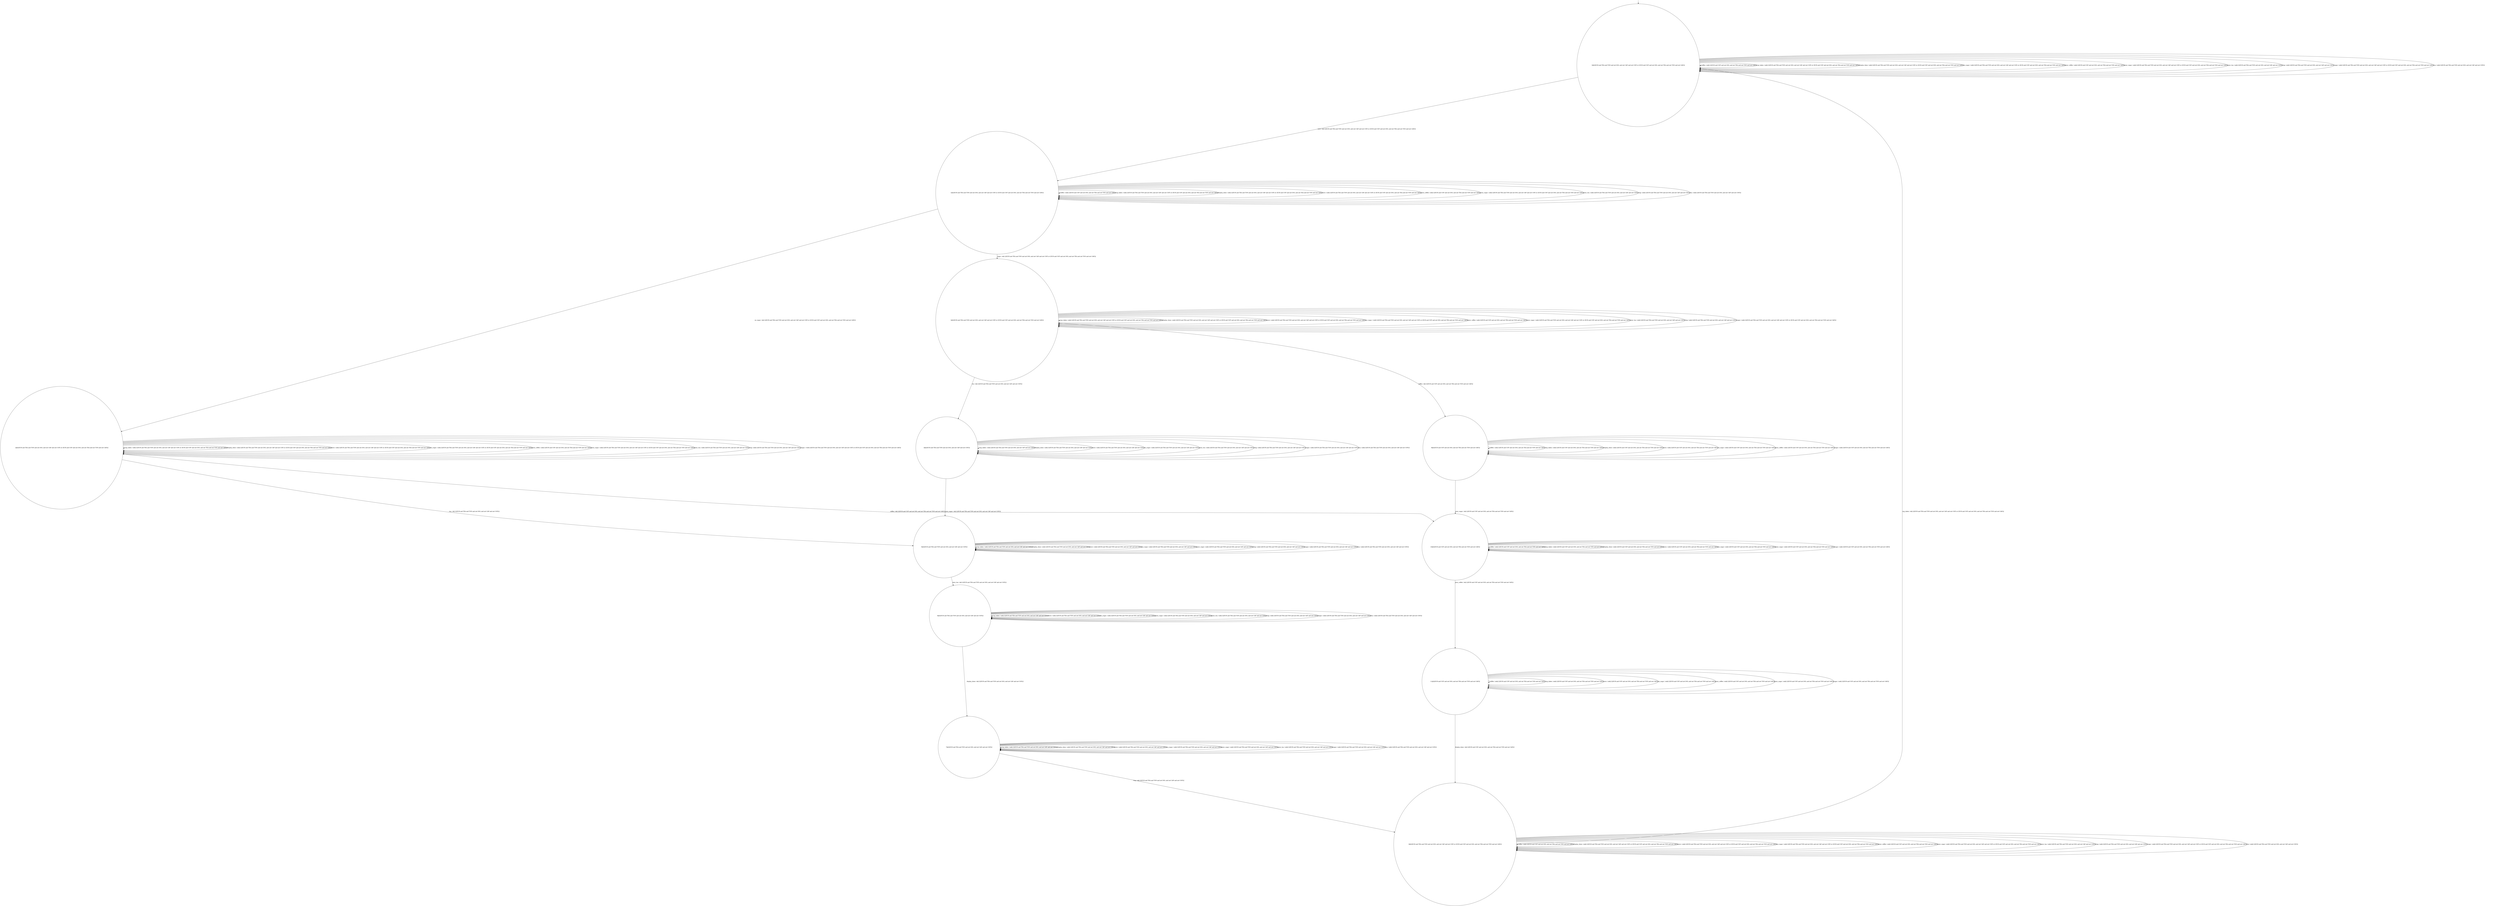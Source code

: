 digraph g {
	edge [lblstyle="above, sloped"];
	s0 [shape="circle" label="0@[((EUR and TEA and TON and not DOL and not CAP and not COF) or (EUR and COF and not DOL and not TEA and not TON and not CAP))]"];
	s1 [shape="circle" label="1@[((EUR and TEA and TON and not DOL and not CAP and not COF) or (EUR and COF and not DOL and not TEA and not TON and not CAP))]"];
	s2 [shape="circle" label="2@[((EUR and TEA and TON and not DOL and not CAP and not COF) or (EUR and COF and not DOL and not TEA and not TON and not CAP))]"];
	s3 [shape="circle" label="3@[((EUR and TEA and TON and not DOL and not CAP and not COF) or (EUR and COF and not DOL and not TEA and not TON and not CAP))]"];
	s4 [shape="circle" label="4@[((EUR and TEA and TON and not DOL and not CAP and not COF))]"];
	s5 [shape="circle" label="5@[((EUR and TEA and TON and not DOL and not CAP and not COF))]"];
	s6 [shape="circle" label="6@[((EUR and TEA and TON and not DOL and not CAP and not COF))]"];
	s7 [shape="circle" label="7@[((EUR and TEA and TON and not DOL and not CAP and not COF))]"];
	s8 [shape="circle" label="8@[((EUR and TEA and TON and not DOL and not CAP and not COF) or (EUR and COF and not DOL and not TEA and not TON and not CAP))]"];
	s9 [shape="circle" label="9@[((EUR and COF and not DOL and not TEA and not TON and not CAP))]"];
	s10 [shape="circle" label="10@[((EUR and COF and not DOL and not TEA and not TON and not CAP))]"];
	s11 [shape="circle" label="11@[((EUR and COF and not DOL and not TEA and not TON and not CAP))]"];
	s0 -> s0 [label="coffee / nok() [((EUR and COF and not DOL and not TEA and not TON and not CAP))]"];
	s0 -> s0 [label="cup_taken / nok() [((EUR and TEA and TON and not DOL and not CAP and not COF) or (EUR and COF and not DOL and not TEA and not TON and not CAP))]"];
	s0 -> s0 [label="display_done / nok() [((EUR and TEA and TON and not DOL and not CAP and not COF) or (EUR and COF and not DOL and not TEA and not TON and not CAP))]"];
	s0 -> s1 [label="euro / ok() [((EUR and TEA and TON and not DOL and not CAP and not COF) or (EUR and COF and not DOL and not TEA and not TON and not CAP))]"];
	s0 -> s0 [label="no_sugar / nok() [((EUR and TEA and TON and not DOL and not CAP and not COF) or (EUR and COF and not DOL and not TEA and not TON and not CAP))]"];
	s0 -> s0 [label="pour_coffee / nok() [((EUR and COF and not DOL and not TEA and not TON and not CAP))]"];
	s0 -> s0 [label="pour_sugar / nok() [((EUR and TEA and TON and not DOL and not CAP and not COF) or (EUR and COF and not DOL and not TEA and not TON and not CAP))]"];
	s0 -> s0 [label="pour_tea / nok() [((EUR and TEA and TON and not DOL and not CAP and not COF))]"];
	s0 -> s0 [label="ring / nok() [((EUR and TEA and TON and not DOL and not CAP and not COF))]"];
	s0 -> s0 [label="sugar / nok() [((EUR and TEA and TON and not DOL and not CAP and not COF) or (EUR and COF and not DOL and not TEA and not TON and not CAP))]"];
	s0 -> s0 [label="tea / nok() [((EUR and TEA and TON and not DOL and not CAP and not COF))]"];
	s1 -> s1 [label="coffee / nok() [((EUR and COF and not DOL and not TEA and not TON and not CAP))]"];
	s1 -> s1 [label="cup_taken / nok() [((EUR and TEA and TON and not DOL and not CAP and not COF) or (EUR and COF and not DOL and not TEA and not TON and not CAP))]"];
	s1 -> s1 [label="display_done / nok() [((EUR and TEA and TON and not DOL and not CAP and not COF) or (EUR and COF and not DOL and not TEA and not TON and not CAP))]"];
	s1 -> s1 [label="euro / nok() [((EUR and TEA and TON and not DOL and not CAP and not COF) or (EUR and COF and not DOL and not TEA and not TON and not CAP))]"];
	s1 -> s2 [label="no_sugar / ok() [((EUR and TEA and TON and not DOL and not CAP and not COF) or (EUR and COF and not DOL and not TEA and not TON and not CAP))]"];
	s1 -> s1 [label="pour_coffee / nok() [((EUR and COF and not DOL and not TEA and not TON and not CAP))]"];
	s1 -> s1 [label="pour_sugar / nok() [((EUR and TEA and TON and not DOL and not CAP and not COF) or (EUR and COF and not DOL and not TEA and not TON and not CAP))]"];
	s1 -> s1 [label="pour_tea / nok() [((EUR and TEA and TON and not DOL and not CAP and not COF))]"];
	s1 -> s1 [label="ring / nok() [((EUR and TEA and TON and not DOL and not CAP and not COF))]"];
	s1 -> s3 [label="sugar / ok() [((EUR and TEA and TON and not DOL and not CAP and not COF) or (EUR and COF and not DOL and not TEA and not TON and not CAP))]"];
	s1 -> s1 [label="tea / nok() [((EUR and TEA and TON and not DOL and not CAP and not COF))]"];
	s2 -> s10 [label="coffee / ok() [((EUR and COF and not DOL and not TEA and not TON and not CAP))]"];
	s2 -> s2 [label="cup_taken / nok() [((EUR and TEA and TON and not DOL and not CAP and not COF) or (EUR and COF and not DOL and not TEA and not TON and not CAP))]"];
	s2 -> s2 [label="display_done / nok() [((EUR and TEA and TON and not DOL and not CAP and not COF) or (EUR and COF and not DOL and not TEA and not TON and not CAP))]"];
	s2 -> s2 [label="euro / nok() [((EUR and TEA and TON and not DOL and not CAP and not COF) or (EUR and COF and not DOL and not TEA and not TON and not CAP))]"];
	s2 -> s2 [label="no_sugar / nok() [((EUR and TEA and TON and not DOL and not CAP and not COF) or (EUR and COF and not DOL and not TEA and not TON and not CAP))]"];
	s2 -> s2 [label="pour_coffee / nok() [((EUR and COF and not DOL and not TEA and not TON and not CAP))]"];
	s2 -> s2 [label="pour_sugar / nok() [((EUR and TEA and TON and not DOL and not CAP and not COF) or (EUR and COF and not DOL and not TEA and not TON and not CAP))]"];
	s2 -> s2 [label="pour_tea / nok() [((EUR and TEA and TON and not DOL and not CAP and not COF))]"];
	s2 -> s2 [label="ring / nok() [((EUR and TEA and TON and not DOL and not CAP and not COF))]"];
	s2 -> s2 [label="sugar / void() [((EUR and TEA and TON and not DOL and not CAP and not COF) or (EUR and COF and not DOL and not TEA and not TON and not CAP))]"];
	s2 -> s5 [label="tea / ok() [((EUR and TEA and TON and not DOL and not CAP and not COF))]"];
	s3 -> s9 [label="coffee / ok() [((EUR and COF and not DOL and not TEA and not TON and not CAP))]"];
	s3 -> s3 [label="cup_taken / nok() [((EUR and TEA and TON and not DOL and not CAP and not COF) or (EUR and COF and not DOL and not TEA and not TON and not CAP))]"];
	s3 -> s3 [label="display_done / nok() [((EUR and TEA and TON and not DOL and not CAP and not COF) or (EUR and COF and not DOL and not TEA and not TON and not CAP))]"];
	s3 -> s3 [label="euro / nok() [((EUR and TEA and TON and not DOL and not CAP and not COF) or (EUR and COF and not DOL and not TEA and not TON and not CAP))]"];
	s3 -> s3 [label="no_sugar / void() [((EUR and TEA and TON and not DOL and not CAP and not COF) or (EUR and COF and not DOL and not TEA and not TON and not CAP))]"];
	s3 -> s3 [label="pour_coffee / nok() [((EUR and COF and not DOL and not TEA and not TON and not CAP))]"];
	s3 -> s3 [label="pour_sugar / nok() [((EUR and TEA and TON and not DOL and not CAP and not COF) or (EUR and COF and not DOL and not TEA and not TON and not CAP))]"];
	s3 -> s3 [label="pour_tea / nok() [((EUR and TEA and TON and not DOL and not CAP and not COF))]"];
	s3 -> s3 [label="ring / nok() [((EUR and TEA and TON and not DOL and not CAP and not COF))]"];
	s3 -> s3 [label="sugar / nok() [((EUR and TEA and TON and not DOL and not CAP and not COF) or (EUR and COF and not DOL and not TEA and not TON and not CAP))]"];
	s3 -> s4 [label="tea / ok() [((EUR and TEA and TON and not DOL and not CAP and not COF))]"];
	s4 -> s4 [label="cup_taken / nok() [((EUR and TEA and TON and not DOL and not CAP and not COF))]"];
	s4 -> s4 [label="display_done / nok() [((EUR and TEA and TON and not DOL and not CAP and not COF))]"];
	s4 -> s4 [label="euro / nok() [((EUR and TEA and TON and not DOL and not CAP and not COF))]"];
	s4 -> s4 [label="no_sugar / nok() [((EUR and TEA and TON and not DOL and not CAP and not COF))]"];
	s4 -> s5 [label="pour_sugar / ok() [((EUR and TEA and TON and not DOL and not CAP and not COF))]"];
	s4 -> s4 [label="pour_tea / nok() [((EUR and TEA and TON and not DOL and not CAP and not COF))]"];
	s4 -> s4 [label="ring / nok() [((EUR and TEA and TON and not DOL and not CAP and not COF))]"];
	s4 -> s4 [label="sugar / nok() [((EUR and TEA and TON and not DOL and not CAP and not COF))]"];
	s4 -> s4 [label="tea / nok() [((EUR and TEA and TON and not DOL and not CAP and not COF))]"];
	s5 -> s5 [label="cup_taken / nok() [((EUR and TEA and TON and not DOL and not CAP and not COF))]"];
	s5 -> s5 [label="display_done / nok() [((EUR and TEA and TON and not DOL and not CAP and not COF))]"];
	s5 -> s5 [label="euro / nok() [((EUR and TEA and TON and not DOL and not CAP and not COF))]"];
	s5 -> s5 [label="no_sugar / nok() [((EUR and TEA and TON and not DOL and not CAP and not COF))]"];
	s5 -> s5 [label="pour_sugar / nok() [((EUR and TEA and TON and not DOL and not CAP and not COF))]"];
	s5 -> s6 [label="pour_tea / ok() [((EUR and TEA and TON and not DOL and not CAP and not COF))]"];
	s5 -> s5 [label="ring / nok() [((EUR and TEA and TON and not DOL and not CAP and not COF))]"];
	s5 -> s5 [label="sugar / nok() [((EUR and TEA and TON and not DOL and not CAP and not COF))]"];
	s5 -> s5 [label="tea / nok() [((EUR and TEA and TON and not DOL and not CAP and not COF))]"];
	s6 -> s6 [label="cup_taken / nok() [((EUR and TEA and TON and not DOL and not CAP and not COF))]"];
	s6 -> s7 [label="display_done / ok() [((EUR and TEA and TON and not DOL and not CAP and not COF))]"];
	s6 -> s6 [label="euro / nok() [((EUR and TEA and TON and not DOL and not CAP and not COF))]"];
	s6 -> s6 [label="no_sugar / nok() [((EUR and TEA and TON and not DOL and not CAP and not COF))]"];
	s6 -> s6 [label="pour_sugar / nok() [((EUR and TEA and TON and not DOL and not CAP and not COF))]"];
	s6 -> s6 [label="pour_tea / nok() [((EUR and TEA and TON and not DOL and not CAP and not COF))]"];
	s6 -> s6 [label="ring / nok() [((EUR and TEA and TON and not DOL and not CAP and not COF))]"];
	s6 -> s6 [label="sugar / nok() [((EUR and TEA and TON and not DOL and not CAP and not COF))]"];
	s6 -> s6 [label="tea / nok() [((EUR and TEA and TON and not DOL and not CAP and not COF))]"];
	s7 -> s7 [label="cup_taken / nok() [((EUR and TEA and TON and not DOL and not CAP and not COF))]"];
	s7 -> s7 [label="display_done / nok() [((EUR and TEA and TON and not DOL and not CAP and not COF))]"];
	s7 -> s7 [label="euro / nok() [((EUR and TEA and TON and not DOL and not CAP and not COF))]"];
	s7 -> s7 [label="no_sugar / nok() [((EUR and TEA and TON and not DOL and not CAP and not COF))]"];
	s7 -> s7 [label="pour_sugar / nok() [((EUR and TEA and TON and not DOL and not CAP and not COF))]"];
	s7 -> s7 [label="pour_tea / nok() [((EUR and TEA and TON and not DOL and not CAP and not COF))]"];
	s7 -> s8 [label="ring / ok() [((EUR and TEA and TON and not DOL and not CAP and not COF))]"];
	s7 -> s7 [label="sugar / nok() [((EUR and TEA and TON and not DOL and not CAP and not COF))]"];
	s7 -> s7 [label="tea / nok() [((EUR and TEA and TON and not DOL and not CAP and not COF))]"];
	s8 -> s8 [label="coffee / nok() [((EUR and COF and not DOL and not TEA and not TON and not CAP))]"];
	s8 -> s0 [label="cup_taken / ok() [((EUR and TEA and TON and not DOL and not CAP and not COF) or (EUR and COF and not DOL and not TEA and not TON and not CAP))]"];
	s8 -> s8 [label="display_done / nok() [((EUR and TEA and TON and not DOL and not CAP and not COF) or (EUR and COF and not DOL and not TEA and not TON and not CAP))]"];
	s8 -> s8 [label="euro / nok() [((EUR and TEA and TON and not DOL and not CAP and not COF) or (EUR and COF and not DOL and not TEA and not TON and not CAP))]"];
	s8 -> s8 [label="no_sugar / nok() [((EUR and TEA and TON and not DOL and not CAP and not COF) or (EUR and COF and not DOL and not TEA and not TON and not CAP))]"];
	s8 -> s8 [label="pour_coffee / nok() [((EUR and COF and not DOL and not TEA and not TON and not CAP))]"];
	s8 -> s8 [label="pour_sugar / nok() [((EUR and TEA and TON and not DOL and not CAP and not COF) or (EUR and COF and not DOL and not TEA and not TON and not CAP))]"];
	s8 -> s8 [label="pour_tea / nok() [((EUR and TEA and TON and not DOL and not CAP and not COF))]"];
	s8 -> s8 [label="ring / nok() [((EUR and TEA and TON and not DOL and not CAP and not COF))]"];
	s8 -> s8 [label="sugar / nok() [((EUR and TEA and TON and not DOL and not CAP and not COF) or (EUR and COF and not DOL and not TEA and not TON and not CAP))]"];
	s8 -> s8 [label="tea / nok() [((EUR and TEA and TON and not DOL and not CAP and not COF))]"];
	s9 -> s9 [label="coffee / nok() [((EUR and COF and not DOL and not TEA and not TON and not CAP))]"];
	s9 -> s9 [label="cup_taken / nok() [((EUR and COF and not DOL and not TEA and not TON and not CAP))]"];
	s9 -> s9 [label="display_done / nok() [((EUR and COF and not DOL and not TEA and not TON and not CAP))]"];
	s9 -> s9 [label="euro / nok() [((EUR and COF and not DOL and not TEA and not TON and not CAP))]"];
	s9 -> s9 [label="no_sugar / nok() [((EUR and COF and not DOL and not TEA and not TON and not CAP))]"];
	s9 -> s9 [label="pour_coffee / nok() [((EUR and COF and not DOL and not TEA and not TON and not CAP))]"];
	s9 -> s10 [label="pour_sugar / ok() [((EUR and COF and not DOL and not TEA and not TON and not CAP))]"];
	s9 -> s9 [label="sugar / nok() [((EUR and COF and not DOL and not TEA and not TON and not CAP))]"];
	s10 -> s10 [label="coffee / nok() [((EUR and COF and not DOL and not TEA and not TON and not CAP))]"];
	s10 -> s10 [label="cup_taken / nok() [((EUR and COF and not DOL and not TEA and not TON and not CAP))]"];
	s10 -> s10 [label="display_done / nok() [((EUR and COF and not DOL and not TEA and not TON and not CAP))]"];
	s10 -> s10 [label="euro / nok() [((EUR and COF and not DOL and not TEA and not TON and not CAP))]"];
	s10 -> s10 [label="no_sugar / nok() [((EUR and COF and not DOL and not TEA and not TON and not CAP))]"];
	s10 -> s11 [label="pour_coffee / ok() [((EUR and COF and not DOL and not TEA and not TON and not CAP))]"];
	s10 -> s10 [label="pour_sugar / nok() [((EUR and COF and not DOL and not TEA and not TON and not CAP))]"];
	s10 -> s10 [label="sugar / nok() [((EUR and COF and not DOL and not TEA and not TON and not CAP))]"];
	s11 -> s11 [label="coffee / nok() [((EUR and COF and not DOL and not TEA and not TON and not CAP))]"];
	s11 -> s11 [label="cup_taken / nok() [((EUR and COF and not DOL and not TEA and not TON and not CAP))]"];
	s11 -> s8 [label="display_done / ok() [((EUR and COF and not DOL and not TEA and not TON and not CAP))]"];
	s11 -> s11 [label="euro / nok() [((EUR and COF and not DOL and not TEA and not TON and not CAP))]"];
	s11 -> s11 [label="no_sugar / nok() [((EUR and COF and not DOL and not TEA and not TON and not CAP))]"];
	s11 -> s11 [label="pour_coffee / nok() [((EUR and COF and not DOL and not TEA and not TON and not CAP))]"];
	s11 -> s11 [label="pour_sugar / nok() [((EUR and COF and not DOL and not TEA and not TON and not CAP))]"];
	s11 -> s11 [label="sugar / nok() [((EUR and COF and not DOL and not TEA and not TON and not CAP))]"];
	__start0 [label="" shape="none" width="0" height="0"];
	__start0 -> s0;
}